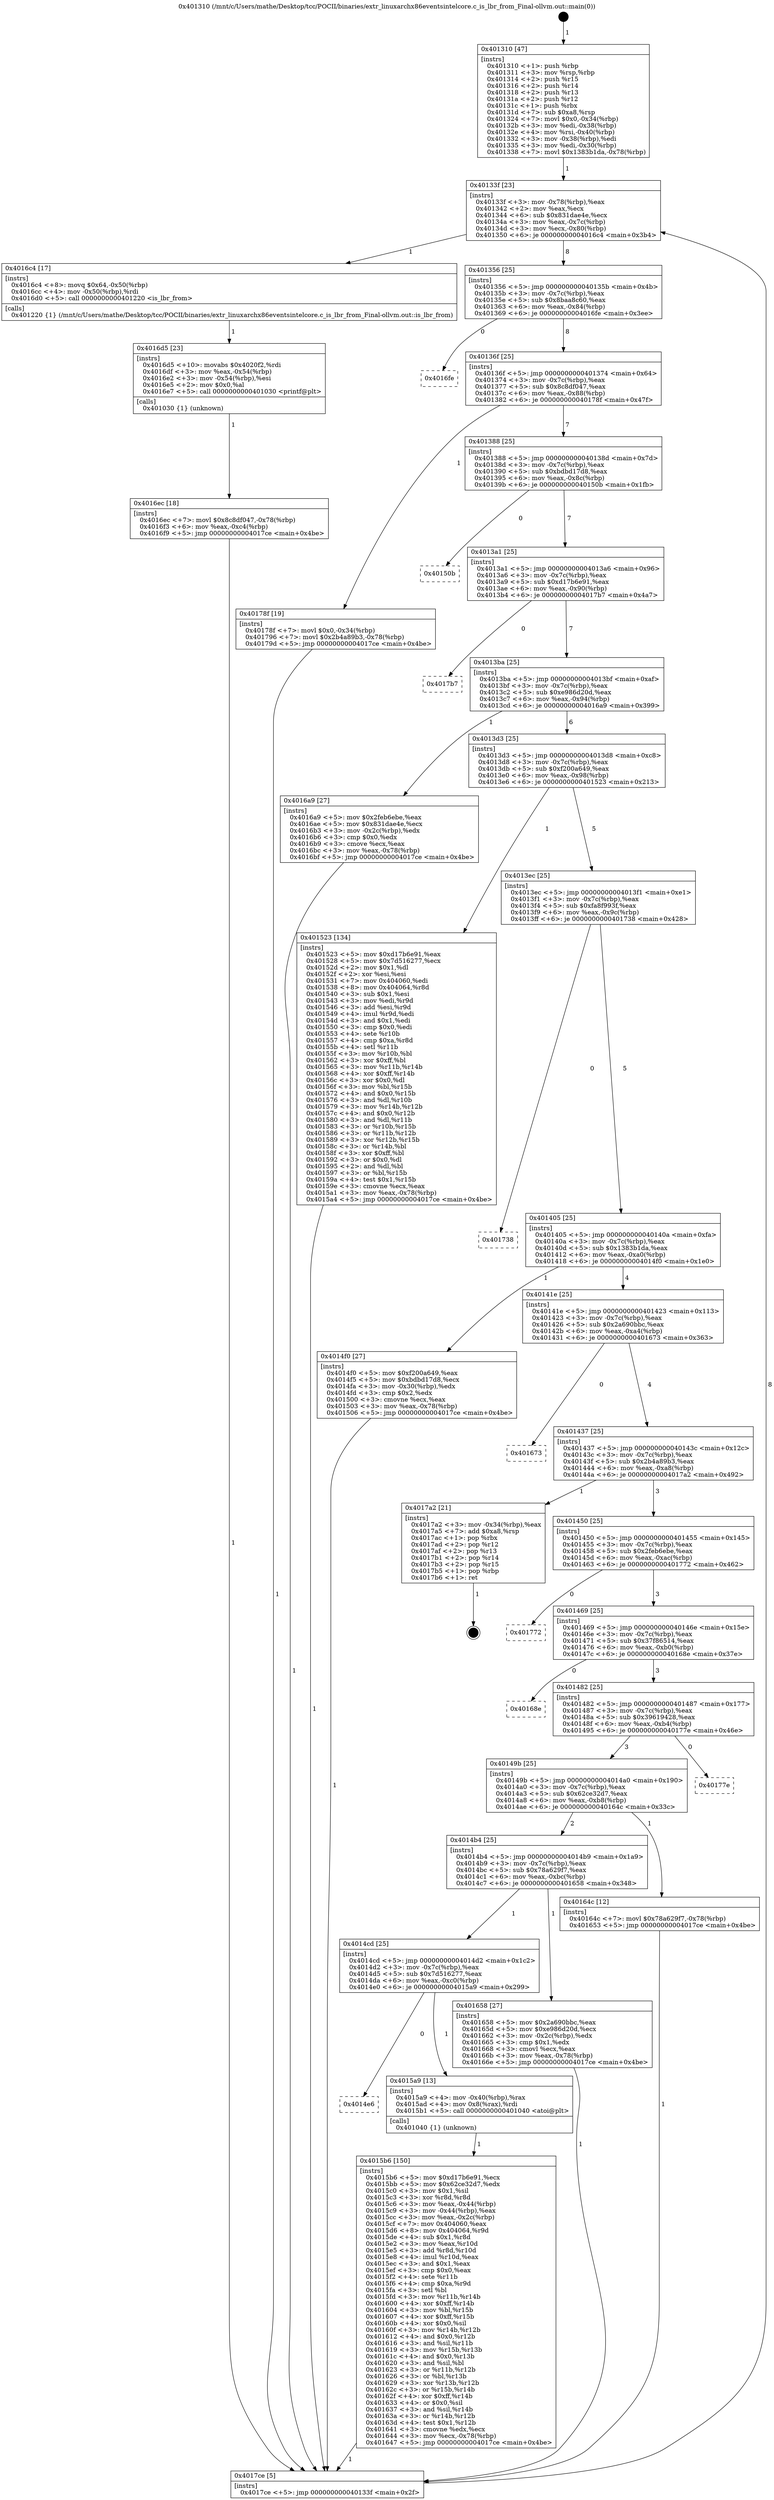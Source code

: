 digraph "0x401310" {
  label = "0x401310 (/mnt/c/Users/mathe/Desktop/tcc/POCII/binaries/extr_linuxarchx86eventsintelcore.c_is_lbr_from_Final-ollvm.out::main(0))"
  labelloc = "t"
  node[shape=record]

  Entry [label="",width=0.3,height=0.3,shape=circle,fillcolor=black,style=filled]
  "0x40133f" [label="{
     0x40133f [23]\l
     | [instrs]\l
     &nbsp;&nbsp;0x40133f \<+3\>: mov -0x78(%rbp),%eax\l
     &nbsp;&nbsp;0x401342 \<+2\>: mov %eax,%ecx\l
     &nbsp;&nbsp;0x401344 \<+6\>: sub $0x831dae4e,%ecx\l
     &nbsp;&nbsp;0x40134a \<+3\>: mov %eax,-0x7c(%rbp)\l
     &nbsp;&nbsp;0x40134d \<+3\>: mov %ecx,-0x80(%rbp)\l
     &nbsp;&nbsp;0x401350 \<+6\>: je 00000000004016c4 \<main+0x3b4\>\l
  }"]
  "0x4016c4" [label="{
     0x4016c4 [17]\l
     | [instrs]\l
     &nbsp;&nbsp;0x4016c4 \<+8\>: movq $0x64,-0x50(%rbp)\l
     &nbsp;&nbsp;0x4016cc \<+4\>: mov -0x50(%rbp),%rdi\l
     &nbsp;&nbsp;0x4016d0 \<+5\>: call 0000000000401220 \<is_lbr_from\>\l
     | [calls]\l
     &nbsp;&nbsp;0x401220 \{1\} (/mnt/c/Users/mathe/Desktop/tcc/POCII/binaries/extr_linuxarchx86eventsintelcore.c_is_lbr_from_Final-ollvm.out::is_lbr_from)\l
  }"]
  "0x401356" [label="{
     0x401356 [25]\l
     | [instrs]\l
     &nbsp;&nbsp;0x401356 \<+5\>: jmp 000000000040135b \<main+0x4b\>\l
     &nbsp;&nbsp;0x40135b \<+3\>: mov -0x7c(%rbp),%eax\l
     &nbsp;&nbsp;0x40135e \<+5\>: sub $0x8baa8c60,%eax\l
     &nbsp;&nbsp;0x401363 \<+6\>: mov %eax,-0x84(%rbp)\l
     &nbsp;&nbsp;0x401369 \<+6\>: je 00000000004016fe \<main+0x3ee\>\l
  }"]
  Exit [label="",width=0.3,height=0.3,shape=circle,fillcolor=black,style=filled,peripheries=2]
  "0x4016fe" [label="{
     0x4016fe\l
  }", style=dashed]
  "0x40136f" [label="{
     0x40136f [25]\l
     | [instrs]\l
     &nbsp;&nbsp;0x40136f \<+5\>: jmp 0000000000401374 \<main+0x64\>\l
     &nbsp;&nbsp;0x401374 \<+3\>: mov -0x7c(%rbp),%eax\l
     &nbsp;&nbsp;0x401377 \<+5\>: sub $0x8c8df047,%eax\l
     &nbsp;&nbsp;0x40137c \<+6\>: mov %eax,-0x88(%rbp)\l
     &nbsp;&nbsp;0x401382 \<+6\>: je 000000000040178f \<main+0x47f\>\l
  }"]
  "0x4016ec" [label="{
     0x4016ec [18]\l
     | [instrs]\l
     &nbsp;&nbsp;0x4016ec \<+7\>: movl $0x8c8df047,-0x78(%rbp)\l
     &nbsp;&nbsp;0x4016f3 \<+6\>: mov %eax,-0xc4(%rbp)\l
     &nbsp;&nbsp;0x4016f9 \<+5\>: jmp 00000000004017ce \<main+0x4be\>\l
  }"]
  "0x40178f" [label="{
     0x40178f [19]\l
     | [instrs]\l
     &nbsp;&nbsp;0x40178f \<+7\>: movl $0x0,-0x34(%rbp)\l
     &nbsp;&nbsp;0x401796 \<+7\>: movl $0x2b4a89b3,-0x78(%rbp)\l
     &nbsp;&nbsp;0x40179d \<+5\>: jmp 00000000004017ce \<main+0x4be\>\l
  }"]
  "0x401388" [label="{
     0x401388 [25]\l
     | [instrs]\l
     &nbsp;&nbsp;0x401388 \<+5\>: jmp 000000000040138d \<main+0x7d\>\l
     &nbsp;&nbsp;0x40138d \<+3\>: mov -0x7c(%rbp),%eax\l
     &nbsp;&nbsp;0x401390 \<+5\>: sub $0xbdbd17d8,%eax\l
     &nbsp;&nbsp;0x401395 \<+6\>: mov %eax,-0x8c(%rbp)\l
     &nbsp;&nbsp;0x40139b \<+6\>: je 000000000040150b \<main+0x1fb\>\l
  }"]
  "0x4016d5" [label="{
     0x4016d5 [23]\l
     | [instrs]\l
     &nbsp;&nbsp;0x4016d5 \<+10\>: movabs $0x4020f2,%rdi\l
     &nbsp;&nbsp;0x4016df \<+3\>: mov %eax,-0x54(%rbp)\l
     &nbsp;&nbsp;0x4016e2 \<+3\>: mov -0x54(%rbp),%esi\l
     &nbsp;&nbsp;0x4016e5 \<+2\>: mov $0x0,%al\l
     &nbsp;&nbsp;0x4016e7 \<+5\>: call 0000000000401030 \<printf@plt\>\l
     | [calls]\l
     &nbsp;&nbsp;0x401030 \{1\} (unknown)\l
  }"]
  "0x40150b" [label="{
     0x40150b\l
  }", style=dashed]
  "0x4013a1" [label="{
     0x4013a1 [25]\l
     | [instrs]\l
     &nbsp;&nbsp;0x4013a1 \<+5\>: jmp 00000000004013a6 \<main+0x96\>\l
     &nbsp;&nbsp;0x4013a6 \<+3\>: mov -0x7c(%rbp),%eax\l
     &nbsp;&nbsp;0x4013a9 \<+5\>: sub $0xd17b6e91,%eax\l
     &nbsp;&nbsp;0x4013ae \<+6\>: mov %eax,-0x90(%rbp)\l
     &nbsp;&nbsp;0x4013b4 \<+6\>: je 00000000004017b7 \<main+0x4a7\>\l
  }"]
  "0x4015b6" [label="{
     0x4015b6 [150]\l
     | [instrs]\l
     &nbsp;&nbsp;0x4015b6 \<+5\>: mov $0xd17b6e91,%ecx\l
     &nbsp;&nbsp;0x4015bb \<+5\>: mov $0x62ce32d7,%edx\l
     &nbsp;&nbsp;0x4015c0 \<+3\>: mov $0x1,%sil\l
     &nbsp;&nbsp;0x4015c3 \<+3\>: xor %r8d,%r8d\l
     &nbsp;&nbsp;0x4015c6 \<+3\>: mov %eax,-0x44(%rbp)\l
     &nbsp;&nbsp;0x4015c9 \<+3\>: mov -0x44(%rbp),%eax\l
     &nbsp;&nbsp;0x4015cc \<+3\>: mov %eax,-0x2c(%rbp)\l
     &nbsp;&nbsp;0x4015cf \<+7\>: mov 0x404060,%eax\l
     &nbsp;&nbsp;0x4015d6 \<+8\>: mov 0x404064,%r9d\l
     &nbsp;&nbsp;0x4015de \<+4\>: sub $0x1,%r8d\l
     &nbsp;&nbsp;0x4015e2 \<+3\>: mov %eax,%r10d\l
     &nbsp;&nbsp;0x4015e5 \<+3\>: add %r8d,%r10d\l
     &nbsp;&nbsp;0x4015e8 \<+4\>: imul %r10d,%eax\l
     &nbsp;&nbsp;0x4015ec \<+3\>: and $0x1,%eax\l
     &nbsp;&nbsp;0x4015ef \<+3\>: cmp $0x0,%eax\l
     &nbsp;&nbsp;0x4015f2 \<+4\>: sete %r11b\l
     &nbsp;&nbsp;0x4015f6 \<+4\>: cmp $0xa,%r9d\l
     &nbsp;&nbsp;0x4015fa \<+3\>: setl %bl\l
     &nbsp;&nbsp;0x4015fd \<+3\>: mov %r11b,%r14b\l
     &nbsp;&nbsp;0x401600 \<+4\>: xor $0xff,%r14b\l
     &nbsp;&nbsp;0x401604 \<+3\>: mov %bl,%r15b\l
     &nbsp;&nbsp;0x401607 \<+4\>: xor $0xff,%r15b\l
     &nbsp;&nbsp;0x40160b \<+4\>: xor $0x0,%sil\l
     &nbsp;&nbsp;0x40160f \<+3\>: mov %r14b,%r12b\l
     &nbsp;&nbsp;0x401612 \<+4\>: and $0x0,%r12b\l
     &nbsp;&nbsp;0x401616 \<+3\>: and %sil,%r11b\l
     &nbsp;&nbsp;0x401619 \<+3\>: mov %r15b,%r13b\l
     &nbsp;&nbsp;0x40161c \<+4\>: and $0x0,%r13b\l
     &nbsp;&nbsp;0x401620 \<+3\>: and %sil,%bl\l
     &nbsp;&nbsp;0x401623 \<+3\>: or %r11b,%r12b\l
     &nbsp;&nbsp;0x401626 \<+3\>: or %bl,%r13b\l
     &nbsp;&nbsp;0x401629 \<+3\>: xor %r13b,%r12b\l
     &nbsp;&nbsp;0x40162c \<+3\>: or %r15b,%r14b\l
     &nbsp;&nbsp;0x40162f \<+4\>: xor $0xff,%r14b\l
     &nbsp;&nbsp;0x401633 \<+4\>: or $0x0,%sil\l
     &nbsp;&nbsp;0x401637 \<+3\>: and %sil,%r14b\l
     &nbsp;&nbsp;0x40163a \<+3\>: or %r14b,%r12b\l
     &nbsp;&nbsp;0x40163d \<+4\>: test $0x1,%r12b\l
     &nbsp;&nbsp;0x401641 \<+3\>: cmovne %edx,%ecx\l
     &nbsp;&nbsp;0x401644 \<+3\>: mov %ecx,-0x78(%rbp)\l
     &nbsp;&nbsp;0x401647 \<+5\>: jmp 00000000004017ce \<main+0x4be\>\l
  }"]
  "0x4017b7" [label="{
     0x4017b7\l
  }", style=dashed]
  "0x4013ba" [label="{
     0x4013ba [25]\l
     | [instrs]\l
     &nbsp;&nbsp;0x4013ba \<+5\>: jmp 00000000004013bf \<main+0xaf\>\l
     &nbsp;&nbsp;0x4013bf \<+3\>: mov -0x7c(%rbp),%eax\l
     &nbsp;&nbsp;0x4013c2 \<+5\>: sub $0xe986d20d,%eax\l
     &nbsp;&nbsp;0x4013c7 \<+6\>: mov %eax,-0x94(%rbp)\l
     &nbsp;&nbsp;0x4013cd \<+6\>: je 00000000004016a9 \<main+0x399\>\l
  }"]
  "0x4014e6" [label="{
     0x4014e6\l
  }", style=dashed]
  "0x4016a9" [label="{
     0x4016a9 [27]\l
     | [instrs]\l
     &nbsp;&nbsp;0x4016a9 \<+5\>: mov $0x2feb6ebe,%eax\l
     &nbsp;&nbsp;0x4016ae \<+5\>: mov $0x831dae4e,%ecx\l
     &nbsp;&nbsp;0x4016b3 \<+3\>: mov -0x2c(%rbp),%edx\l
     &nbsp;&nbsp;0x4016b6 \<+3\>: cmp $0x0,%edx\l
     &nbsp;&nbsp;0x4016b9 \<+3\>: cmove %ecx,%eax\l
     &nbsp;&nbsp;0x4016bc \<+3\>: mov %eax,-0x78(%rbp)\l
     &nbsp;&nbsp;0x4016bf \<+5\>: jmp 00000000004017ce \<main+0x4be\>\l
  }"]
  "0x4013d3" [label="{
     0x4013d3 [25]\l
     | [instrs]\l
     &nbsp;&nbsp;0x4013d3 \<+5\>: jmp 00000000004013d8 \<main+0xc8\>\l
     &nbsp;&nbsp;0x4013d8 \<+3\>: mov -0x7c(%rbp),%eax\l
     &nbsp;&nbsp;0x4013db \<+5\>: sub $0xf200a649,%eax\l
     &nbsp;&nbsp;0x4013e0 \<+6\>: mov %eax,-0x98(%rbp)\l
     &nbsp;&nbsp;0x4013e6 \<+6\>: je 0000000000401523 \<main+0x213\>\l
  }"]
  "0x4015a9" [label="{
     0x4015a9 [13]\l
     | [instrs]\l
     &nbsp;&nbsp;0x4015a9 \<+4\>: mov -0x40(%rbp),%rax\l
     &nbsp;&nbsp;0x4015ad \<+4\>: mov 0x8(%rax),%rdi\l
     &nbsp;&nbsp;0x4015b1 \<+5\>: call 0000000000401040 \<atoi@plt\>\l
     | [calls]\l
     &nbsp;&nbsp;0x401040 \{1\} (unknown)\l
  }"]
  "0x401523" [label="{
     0x401523 [134]\l
     | [instrs]\l
     &nbsp;&nbsp;0x401523 \<+5\>: mov $0xd17b6e91,%eax\l
     &nbsp;&nbsp;0x401528 \<+5\>: mov $0x7d516277,%ecx\l
     &nbsp;&nbsp;0x40152d \<+2\>: mov $0x1,%dl\l
     &nbsp;&nbsp;0x40152f \<+2\>: xor %esi,%esi\l
     &nbsp;&nbsp;0x401531 \<+7\>: mov 0x404060,%edi\l
     &nbsp;&nbsp;0x401538 \<+8\>: mov 0x404064,%r8d\l
     &nbsp;&nbsp;0x401540 \<+3\>: sub $0x1,%esi\l
     &nbsp;&nbsp;0x401543 \<+3\>: mov %edi,%r9d\l
     &nbsp;&nbsp;0x401546 \<+3\>: add %esi,%r9d\l
     &nbsp;&nbsp;0x401549 \<+4\>: imul %r9d,%edi\l
     &nbsp;&nbsp;0x40154d \<+3\>: and $0x1,%edi\l
     &nbsp;&nbsp;0x401550 \<+3\>: cmp $0x0,%edi\l
     &nbsp;&nbsp;0x401553 \<+4\>: sete %r10b\l
     &nbsp;&nbsp;0x401557 \<+4\>: cmp $0xa,%r8d\l
     &nbsp;&nbsp;0x40155b \<+4\>: setl %r11b\l
     &nbsp;&nbsp;0x40155f \<+3\>: mov %r10b,%bl\l
     &nbsp;&nbsp;0x401562 \<+3\>: xor $0xff,%bl\l
     &nbsp;&nbsp;0x401565 \<+3\>: mov %r11b,%r14b\l
     &nbsp;&nbsp;0x401568 \<+4\>: xor $0xff,%r14b\l
     &nbsp;&nbsp;0x40156c \<+3\>: xor $0x0,%dl\l
     &nbsp;&nbsp;0x40156f \<+3\>: mov %bl,%r15b\l
     &nbsp;&nbsp;0x401572 \<+4\>: and $0x0,%r15b\l
     &nbsp;&nbsp;0x401576 \<+3\>: and %dl,%r10b\l
     &nbsp;&nbsp;0x401579 \<+3\>: mov %r14b,%r12b\l
     &nbsp;&nbsp;0x40157c \<+4\>: and $0x0,%r12b\l
     &nbsp;&nbsp;0x401580 \<+3\>: and %dl,%r11b\l
     &nbsp;&nbsp;0x401583 \<+3\>: or %r10b,%r15b\l
     &nbsp;&nbsp;0x401586 \<+3\>: or %r11b,%r12b\l
     &nbsp;&nbsp;0x401589 \<+3\>: xor %r12b,%r15b\l
     &nbsp;&nbsp;0x40158c \<+3\>: or %r14b,%bl\l
     &nbsp;&nbsp;0x40158f \<+3\>: xor $0xff,%bl\l
     &nbsp;&nbsp;0x401592 \<+3\>: or $0x0,%dl\l
     &nbsp;&nbsp;0x401595 \<+2\>: and %dl,%bl\l
     &nbsp;&nbsp;0x401597 \<+3\>: or %bl,%r15b\l
     &nbsp;&nbsp;0x40159a \<+4\>: test $0x1,%r15b\l
     &nbsp;&nbsp;0x40159e \<+3\>: cmovne %ecx,%eax\l
     &nbsp;&nbsp;0x4015a1 \<+3\>: mov %eax,-0x78(%rbp)\l
     &nbsp;&nbsp;0x4015a4 \<+5\>: jmp 00000000004017ce \<main+0x4be\>\l
  }"]
  "0x4013ec" [label="{
     0x4013ec [25]\l
     | [instrs]\l
     &nbsp;&nbsp;0x4013ec \<+5\>: jmp 00000000004013f1 \<main+0xe1\>\l
     &nbsp;&nbsp;0x4013f1 \<+3\>: mov -0x7c(%rbp),%eax\l
     &nbsp;&nbsp;0x4013f4 \<+5\>: sub $0xfa8f993f,%eax\l
     &nbsp;&nbsp;0x4013f9 \<+6\>: mov %eax,-0x9c(%rbp)\l
     &nbsp;&nbsp;0x4013ff \<+6\>: je 0000000000401738 \<main+0x428\>\l
  }"]
  "0x4014cd" [label="{
     0x4014cd [25]\l
     | [instrs]\l
     &nbsp;&nbsp;0x4014cd \<+5\>: jmp 00000000004014d2 \<main+0x1c2\>\l
     &nbsp;&nbsp;0x4014d2 \<+3\>: mov -0x7c(%rbp),%eax\l
     &nbsp;&nbsp;0x4014d5 \<+5\>: sub $0x7d516277,%eax\l
     &nbsp;&nbsp;0x4014da \<+6\>: mov %eax,-0xc0(%rbp)\l
     &nbsp;&nbsp;0x4014e0 \<+6\>: je 00000000004015a9 \<main+0x299\>\l
  }"]
  "0x401738" [label="{
     0x401738\l
  }", style=dashed]
  "0x401405" [label="{
     0x401405 [25]\l
     | [instrs]\l
     &nbsp;&nbsp;0x401405 \<+5\>: jmp 000000000040140a \<main+0xfa\>\l
     &nbsp;&nbsp;0x40140a \<+3\>: mov -0x7c(%rbp),%eax\l
     &nbsp;&nbsp;0x40140d \<+5\>: sub $0x1383b1da,%eax\l
     &nbsp;&nbsp;0x401412 \<+6\>: mov %eax,-0xa0(%rbp)\l
     &nbsp;&nbsp;0x401418 \<+6\>: je 00000000004014f0 \<main+0x1e0\>\l
  }"]
  "0x401658" [label="{
     0x401658 [27]\l
     | [instrs]\l
     &nbsp;&nbsp;0x401658 \<+5\>: mov $0x2a690bbc,%eax\l
     &nbsp;&nbsp;0x40165d \<+5\>: mov $0xe986d20d,%ecx\l
     &nbsp;&nbsp;0x401662 \<+3\>: mov -0x2c(%rbp),%edx\l
     &nbsp;&nbsp;0x401665 \<+3\>: cmp $0x1,%edx\l
     &nbsp;&nbsp;0x401668 \<+3\>: cmovl %ecx,%eax\l
     &nbsp;&nbsp;0x40166b \<+3\>: mov %eax,-0x78(%rbp)\l
     &nbsp;&nbsp;0x40166e \<+5\>: jmp 00000000004017ce \<main+0x4be\>\l
  }"]
  "0x4014f0" [label="{
     0x4014f0 [27]\l
     | [instrs]\l
     &nbsp;&nbsp;0x4014f0 \<+5\>: mov $0xf200a649,%eax\l
     &nbsp;&nbsp;0x4014f5 \<+5\>: mov $0xbdbd17d8,%ecx\l
     &nbsp;&nbsp;0x4014fa \<+3\>: mov -0x30(%rbp),%edx\l
     &nbsp;&nbsp;0x4014fd \<+3\>: cmp $0x2,%edx\l
     &nbsp;&nbsp;0x401500 \<+3\>: cmovne %ecx,%eax\l
     &nbsp;&nbsp;0x401503 \<+3\>: mov %eax,-0x78(%rbp)\l
     &nbsp;&nbsp;0x401506 \<+5\>: jmp 00000000004017ce \<main+0x4be\>\l
  }"]
  "0x40141e" [label="{
     0x40141e [25]\l
     | [instrs]\l
     &nbsp;&nbsp;0x40141e \<+5\>: jmp 0000000000401423 \<main+0x113\>\l
     &nbsp;&nbsp;0x401423 \<+3\>: mov -0x7c(%rbp),%eax\l
     &nbsp;&nbsp;0x401426 \<+5\>: sub $0x2a690bbc,%eax\l
     &nbsp;&nbsp;0x40142b \<+6\>: mov %eax,-0xa4(%rbp)\l
     &nbsp;&nbsp;0x401431 \<+6\>: je 0000000000401673 \<main+0x363\>\l
  }"]
  "0x4017ce" [label="{
     0x4017ce [5]\l
     | [instrs]\l
     &nbsp;&nbsp;0x4017ce \<+5\>: jmp 000000000040133f \<main+0x2f\>\l
  }"]
  "0x401310" [label="{
     0x401310 [47]\l
     | [instrs]\l
     &nbsp;&nbsp;0x401310 \<+1\>: push %rbp\l
     &nbsp;&nbsp;0x401311 \<+3\>: mov %rsp,%rbp\l
     &nbsp;&nbsp;0x401314 \<+2\>: push %r15\l
     &nbsp;&nbsp;0x401316 \<+2\>: push %r14\l
     &nbsp;&nbsp;0x401318 \<+2\>: push %r13\l
     &nbsp;&nbsp;0x40131a \<+2\>: push %r12\l
     &nbsp;&nbsp;0x40131c \<+1\>: push %rbx\l
     &nbsp;&nbsp;0x40131d \<+7\>: sub $0xa8,%rsp\l
     &nbsp;&nbsp;0x401324 \<+7\>: movl $0x0,-0x34(%rbp)\l
     &nbsp;&nbsp;0x40132b \<+3\>: mov %edi,-0x38(%rbp)\l
     &nbsp;&nbsp;0x40132e \<+4\>: mov %rsi,-0x40(%rbp)\l
     &nbsp;&nbsp;0x401332 \<+3\>: mov -0x38(%rbp),%edi\l
     &nbsp;&nbsp;0x401335 \<+3\>: mov %edi,-0x30(%rbp)\l
     &nbsp;&nbsp;0x401338 \<+7\>: movl $0x1383b1da,-0x78(%rbp)\l
  }"]
  "0x4014b4" [label="{
     0x4014b4 [25]\l
     | [instrs]\l
     &nbsp;&nbsp;0x4014b4 \<+5\>: jmp 00000000004014b9 \<main+0x1a9\>\l
     &nbsp;&nbsp;0x4014b9 \<+3\>: mov -0x7c(%rbp),%eax\l
     &nbsp;&nbsp;0x4014bc \<+5\>: sub $0x78a629f7,%eax\l
     &nbsp;&nbsp;0x4014c1 \<+6\>: mov %eax,-0xbc(%rbp)\l
     &nbsp;&nbsp;0x4014c7 \<+6\>: je 0000000000401658 \<main+0x348\>\l
  }"]
  "0x401673" [label="{
     0x401673\l
  }", style=dashed]
  "0x401437" [label="{
     0x401437 [25]\l
     | [instrs]\l
     &nbsp;&nbsp;0x401437 \<+5\>: jmp 000000000040143c \<main+0x12c\>\l
     &nbsp;&nbsp;0x40143c \<+3\>: mov -0x7c(%rbp),%eax\l
     &nbsp;&nbsp;0x40143f \<+5\>: sub $0x2b4a89b3,%eax\l
     &nbsp;&nbsp;0x401444 \<+6\>: mov %eax,-0xa8(%rbp)\l
     &nbsp;&nbsp;0x40144a \<+6\>: je 00000000004017a2 \<main+0x492\>\l
  }"]
  "0x40164c" [label="{
     0x40164c [12]\l
     | [instrs]\l
     &nbsp;&nbsp;0x40164c \<+7\>: movl $0x78a629f7,-0x78(%rbp)\l
     &nbsp;&nbsp;0x401653 \<+5\>: jmp 00000000004017ce \<main+0x4be\>\l
  }"]
  "0x4017a2" [label="{
     0x4017a2 [21]\l
     | [instrs]\l
     &nbsp;&nbsp;0x4017a2 \<+3\>: mov -0x34(%rbp),%eax\l
     &nbsp;&nbsp;0x4017a5 \<+7\>: add $0xa8,%rsp\l
     &nbsp;&nbsp;0x4017ac \<+1\>: pop %rbx\l
     &nbsp;&nbsp;0x4017ad \<+2\>: pop %r12\l
     &nbsp;&nbsp;0x4017af \<+2\>: pop %r13\l
     &nbsp;&nbsp;0x4017b1 \<+2\>: pop %r14\l
     &nbsp;&nbsp;0x4017b3 \<+2\>: pop %r15\l
     &nbsp;&nbsp;0x4017b5 \<+1\>: pop %rbp\l
     &nbsp;&nbsp;0x4017b6 \<+1\>: ret\l
  }"]
  "0x401450" [label="{
     0x401450 [25]\l
     | [instrs]\l
     &nbsp;&nbsp;0x401450 \<+5\>: jmp 0000000000401455 \<main+0x145\>\l
     &nbsp;&nbsp;0x401455 \<+3\>: mov -0x7c(%rbp),%eax\l
     &nbsp;&nbsp;0x401458 \<+5\>: sub $0x2feb6ebe,%eax\l
     &nbsp;&nbsp;0x40145d \<+6\>: mov %eax,-0xac(%rbp)\l
     &nbsp;&nbsp;0x401463 \<+6\>: je 0000000000401772 \<main+0x462\>\l
  }"]
  "0x40149b" [label="{
     0x40149b [25]\l
     | [instrs]\l
     &nbsp;&nbsp;0x40149b \<+5\>: jmp 00000000004014a0 \<main+0x190\>\l
     &nbsp;&nbsp;0x4014a0 \<+3\>: mov -0x7c(%rbp),%eax\l
     &nbsp;&nbsp;0x4014a3 \<+5\>: sub $0x62ce32d7,%eax\l
     &nbsp;&nbsp;0x4014a8 \<+6\>: mov %eax,-0xb8(%rbp)\l
     &nbsp;&nbsp;0x4014ae \<+6\>: je 000000000040164c \<main+0x33c\>\l
  }"]
  "0x401772" [label="{
     0x401772\l
  }", style=dashed]
  "0x401469" [label="{
     0x401469 [25]\l
     | [instrs]\l
     &nbsp;&nbsp;0x401469 \<+5\>: jmp 000000000040146e \<main+0x15e\>\l
     &nbsp;&nbsp;0x40146e \<+3\>: mov -0x7c(%rbp),%eax\l
     &nbsp;&nbsp;0x401471 \<+5\>: sub $0x37f86514,%eax\l
     &nbsp;&nbsp;0x401476 \<+6\>: mov %eax,-0xb0(%rbp)\l
     &nbsp;&nbsp;0x40147c \<+6\>: je 000000000040168e \<main+0x37e\>\l
  }"]
  "0x40177e" [label="{
     0x40177e\l
  }", style=dashed]
  "0x40168e" [label="{
     0x40168e\l
  }", style=dashed]
  "0x401482" [label="{
     0x401482 [25]\l
     | [instrs]\l
     &nbsp;&nbsp;0x401482 \<+5\>: jmp 0000000000401487 \<main+0x177\>\l
     &nbsp;&nbsp;0x401487 \<+3\>: mov -0x7c(%rbp),%eax\l
     &nbsp;&nbsp;0x40148a \<+5\>: sub $0x39619428,%eax\l
     &nbsp;&nbsp;0x40148f \<+6\>: mov %eax,-0xb4(%rbp)\l
     &nbsp;&nbsp;0x401495 \<+6\>: je 000000000040177e \<main+0x46e\>\l
  }"]
  Entry -> "0x401310" [label=" 1"]
  "0x40133f" -> "0x4016c4" [label=" 1"]
  "0x40133f" -> "0x401356" [label=" 8"]
  "0x4017a2" -> Exit [label=" 1"]
  "0x401356" -> "0x4016fe" [label=" 0"]
  "0x401356" -> "0x40136f" [label=" 8"]
  "0x40178f" -> "0x4017ce" [label=" 1"]
  "0x40136f" -> "0x40178f" [label=" 1"]
  "0x40136f" -> "0x401388" [label=" 7"]
  "0x4016ec" -> "0x4017ce" [label=" 1"]
  "0x401388" -> "0x40150b" [label=" 0"]
  "0x401388" -> "0x4013a1" [label=" 7"]
  "0x4016d5" -> "0x4016ec" [label=" 1"]
  "0x4013a1" -> "0x4017b7" [label=" 0"]
  "0x4013a1" -> "0x4013ba" [label=" 7"]
  "0x4016c4" -> "0x4016d5" [label=" 1"]
  "0x4013ba" -> "0x4016a9" [label=" 1"]
  "0x4013ba" -> "0x4013d3" [label=" 6"]
  "0x4016a9" -> "0x4017ce" [label=" 1"]
  "0x4013d3" -> "0x401523" [label=" 1"]
  "0x4013d3" -> "0x4013ec" [label=" 5"]
  "0x401658" -> "0x4017ce" [label=" 1"]
  "0x4013ec" -> "0x401738" [label=" 0"]
  "0x4013ec" -> "0x401405" [label=" 5"]
  "0x4015b6" -> "0x4017ce" [label=" 1"]
  "0x401405" -> "0x4014f0" [label=" 1"]
  "0x401405" -> "0x40141e" [label=" 4"]
  "0x4014f0" -> "0x4017ce" [label=" 1"]
  "0x401310" -> "0x40133f" [label=" 1"]
  "0x4017ce" -> "0x40133f" [label=" 8"]
  "0x401523" -> "0x4017ce" [label=" 1"]
  "0x4015a9" -> "0x4015b6" [label=" 1"]
  "0x40141e" -> "0x401673" [label=" 0"]
  "0x40141e" -> "0x401437" [label=" 4"]
  "0x4014cd" -> "0x4015a9" [label=" 1"]
  "0x401437" -> "0x4017a2" [label=" 1"]
  "0x401437" -> "0x401450" [label=" 3"]
  "0x40164c" -> "0x4017ce" [label=" 1"]
  "0x401450" -> "0x401772" [label=" 0"]
  "0x401450" -> "0x401469" [label=" 3"]
  "0x4014b4" -> "0x401658" [label=" 1"]
  "0x401469" -> "0x40168e" [label=" 0"]
  "0x401469" -> "0x401482" [label=" 3"]
  "0x4014cd" -> "0x4014e6" [label=" 0"]
  "0x401482" -> "0x40177e" [label=" 0"]
  "0x401482" -> "0x40149b" [label=" 3"]
  "0x4014b4" -> "0x4014cd" [label=" 1"]
  "0x40149b" -> "0x40164c" [label=" 1"]
  "0x40149b" -> "0x4014b4" [label=" 2"]
}
